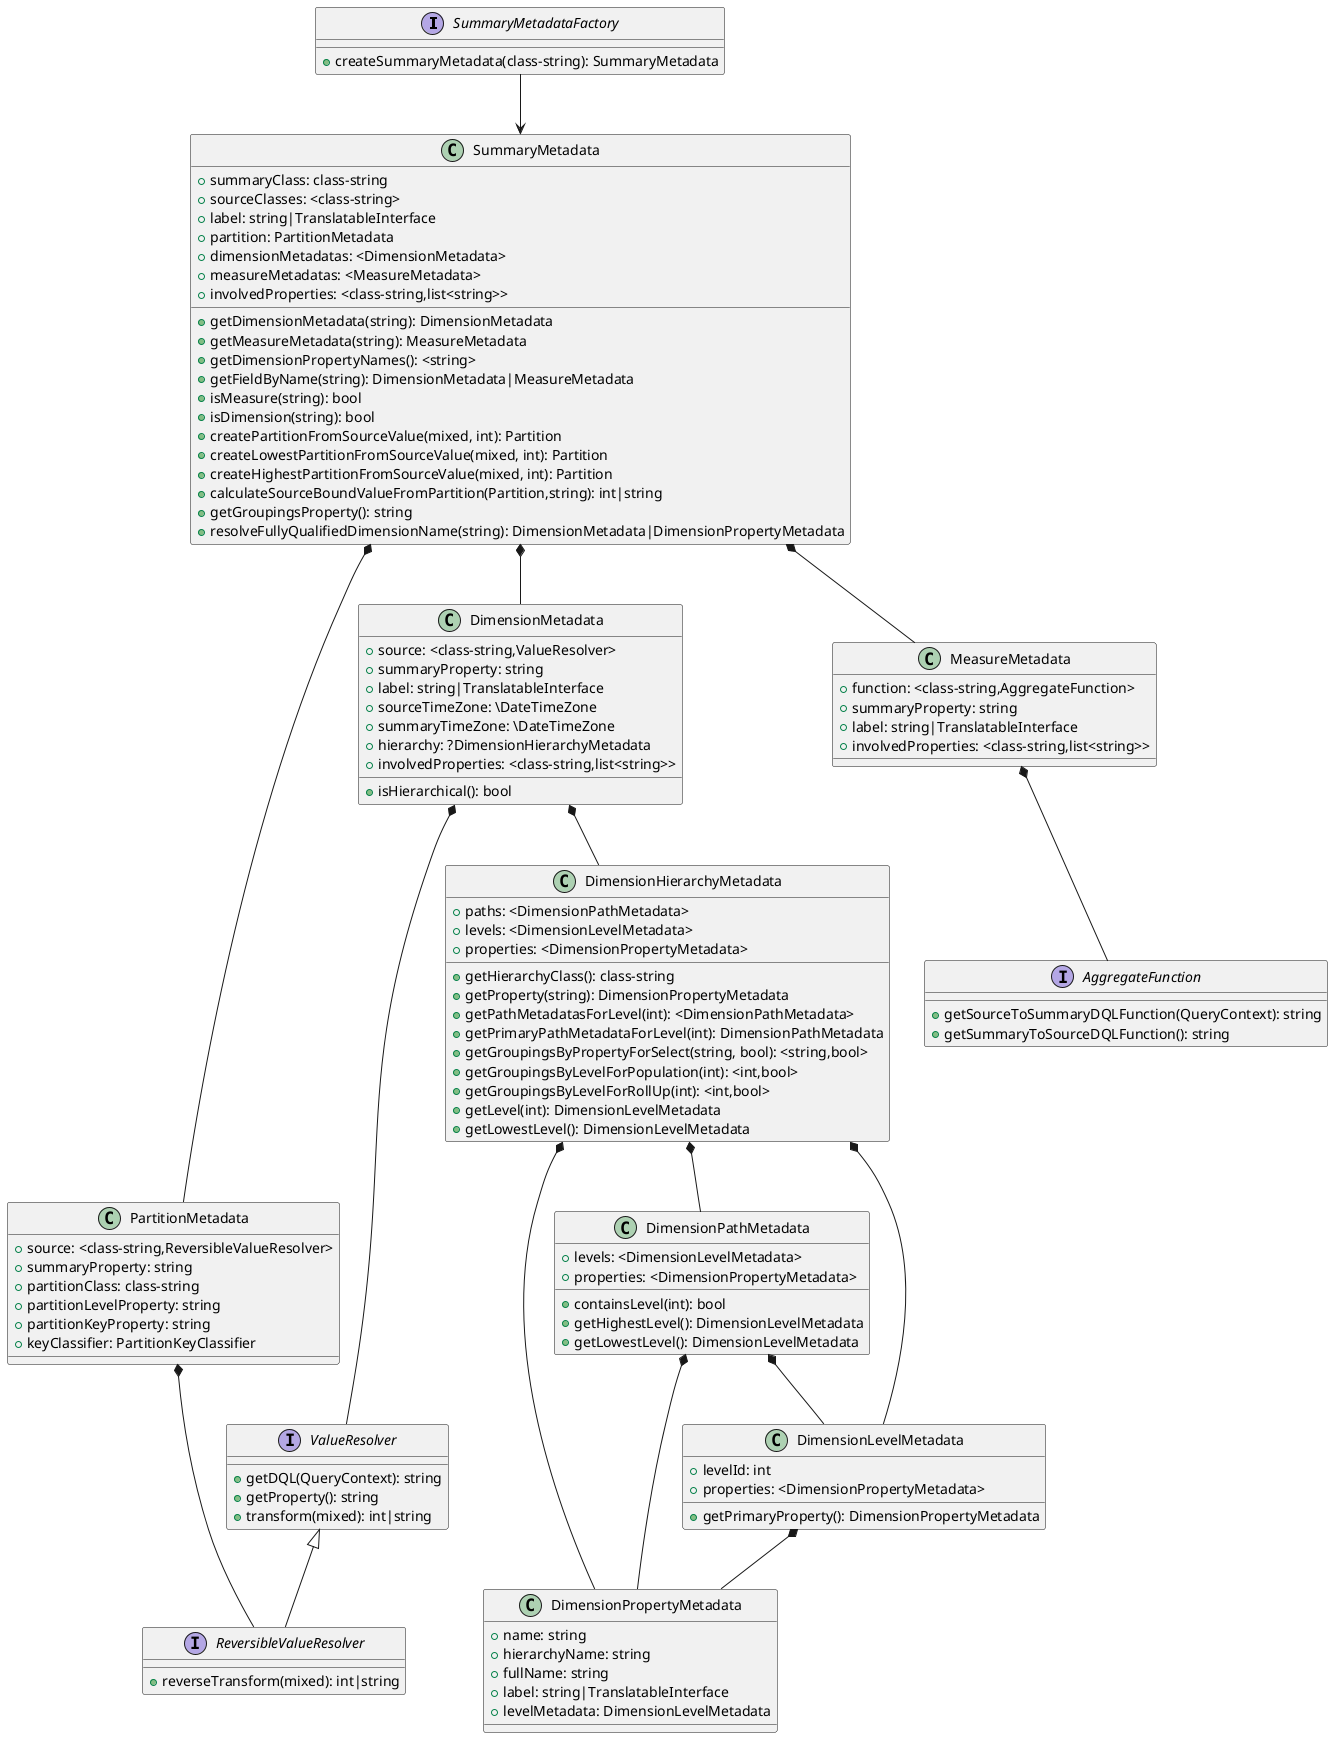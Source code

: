 @startuml summary_metadata

interface SummaryMetadataFactory {
    +createSummaryMetadata(class-string): SummaryMetadata
}

SummaryMetadataFactory --> SummaryMetadata

class SummaryMetadata {
    +summaryClass: class-string
    +sourceClasses: <class-string>
    +label: string|TranslatableInterface
    +partition: PartitionMetadata
    +dimensionMetadatas: <DimensionMetadata>
    +measureMetadatas: <MeasureMetadata>
    +getDimensionMetadata(string): DimensionMetadata
    +getMeasureMetadata(string): MeasureMetadata
    +getDimensionPropertyNames(): <string>
    +getFieldByName(string): DimensionMetadata|MeasureMetadata
    +isMeasure(string): bool
    +isDimension(string): bool
    +createPartitionFromSourceValue(mixed, int): Partition
    +createLowestPartitionFromSourceValue(mixed, int): Partition
    +createHighestPartitionFromSourceValue(mixed, int): Partition
    +calculateSourceBoundValueFromPartition(Partition,string): int|string
    +getGroupingsProperty(): string
    +involvedProperties: <class-string,list<string>>
    +resolveFullyQualifiedDimensionName(string): DimensionMetadata|DimensionPropertyMetadata
}

SummaryMetadata *-- DimensionMetadata
SummaryMetadata *-- MeasureMetadata
SummaryMetadata *---- PartitionMetadata

class DimensionMetadata {
    +source: <class-string,ValueResolver>
    +summaryProperty: string
    +label: string|TranslatableInterface
    +sourceTimeZone: \DateTimeZone
    +summaryTimeZone: \DateTimeZone
    +hierarchy: ?DimensionHierarchyMetadata
    +involvedProperties: <class-string,list<string>>
    +isHierarchical(): bool
}

DimensionMetadata *-- ValueResolver
DimensionMetadata *-- DimensionHierarchyMetadata

class PartitionMetadata {
    +source: <class-string,ReversibleValueResolver>
    +summaryProperty: string
    +partitionClass: class-string
    +partitionLevelProperty: string
    +partitionKeyProperty: string
    +keyClassifier: PartitionKeyClassifier
}

PartitionMetadata *--- ReversibleValueResolver

class MeasureMetadata {
    +function: <class-string,AggregateFunction>
    +summaryProperty: string
    +label: string|TranslatableInterface
    +involvedProperties: <class-string,list<string>>
}

MeasureMetadata *-- AggregateFunction

interface ValueResolver {
    +getDQL(QueryContext): string
    +getProperty(): string
    +transform(mixed): int|string
}

interface ReversibleValueResolver extends ValueResolver {
    +reverseTransform(mixed): int|string
}

class DimensionHierarchyMetadata {
    +paths: <DimensionPathMetadata>
    +levels: <DimensionLevelMetadata>
    +properties: <DimensionPropertyMetadata>
    +getHierarchyClass(): class-string
    +getProperty(string): DimensionPropertyMetadata
    +getPathMetadatasForLevel(int): <DimensionPathMetadata>
    +getPrimaryPathMetadataForLevel(int): DimensionPathMetadata
    +getGroupingsByPropertyForSelect(string, bool): <string,bool>
    +getGroupingsByLevelForPopulation(int): <int,bool>
    +getGroupingsByLevelForRollUp(int): <int,bool>
    +getLevel(int): DimensionLevelMetadata
    +getLowestLevel(): DimensionLevelMetadata
}

DimensionHierarchyMetadata *-- DimensionPathMetadata
DimensionHierarchyMetadata *-- DimensionLevelMetadata
DimensionHierarchyMetadata *-- DimensionPropertyMetadata

class DimensionPathMetadata {
    +levels: <DimensionLevelMetadata>
    +properties: <DimensionPropertyMetadata>
    +containsLevel(int): bool
    +getHighestLevel(): DimensionLevelMetadata
    +getLowestLevel(): DimensionLevelMetadata
}

DimensionPathMetadata *-- DimensionLevelMetadata
DimensionPathMetadata *-- DimensionPropertyMetadata

class DimensionLevelMetadata {
    +levelId: int
    +properties: <DimensionPropertyMetadata>
    +getPrimaryProperty(): DimensionPropertyMetadata
}

DimensionLevelMetadata *-- DimensionPropertyMetadata

class DimensionPropertyMetadata {
    +name: string
    +hierarchyName: string
    +fullName: string
    +label: string|TranslatableInterface
    +levelMetadata: DimensionLevelMetadata
}

interface AggregateFunction {
    +getSourceToSummaryDQLFunction(QueryContext): string
    +getSummaryToSourceDQLFunction(): string
}


@enduml
